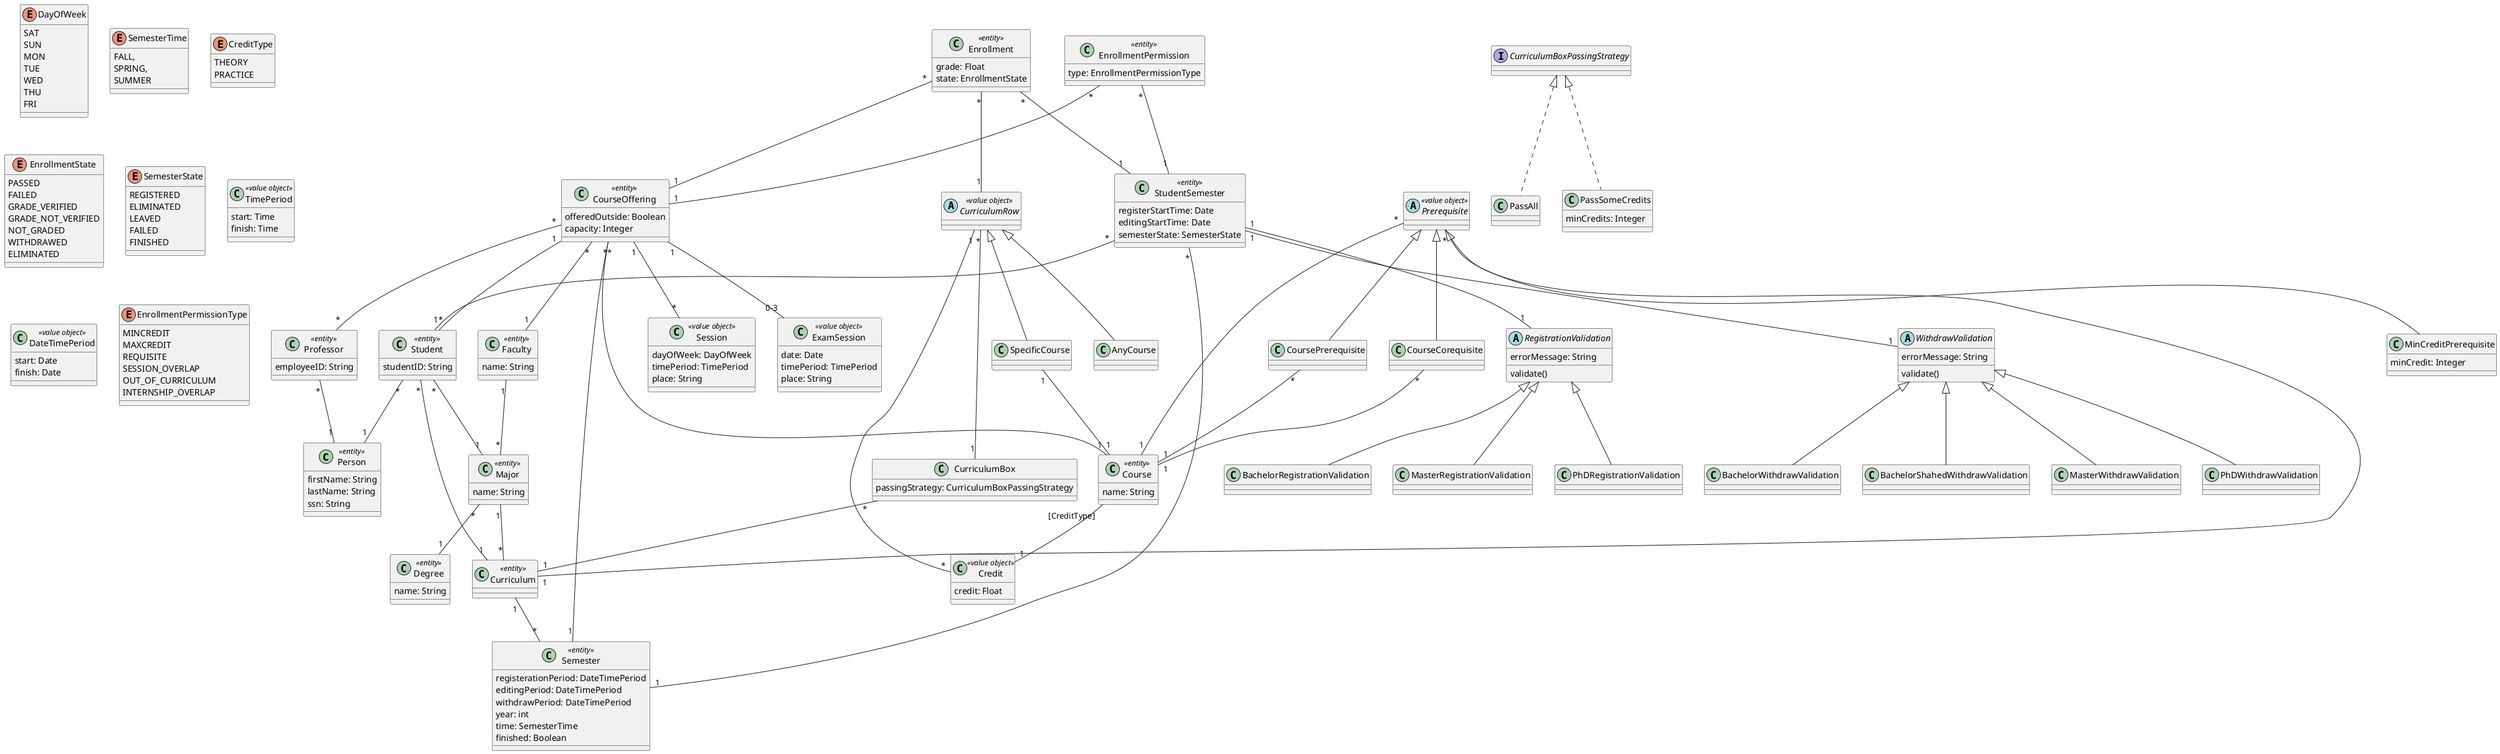 @startuml boostan

class Person << entity >> {
    firstName: String
    lastName: String
    ssn: String
}

class Student << entity >> {
    studentID: String
}
Student "*" -- "1" Person
Student "*" -- "1" Major
Student "*" -- "1" Curriculum

class Professor << entity >> {
    employeeID: String
}
Professor "*" -- "1" Person

class Major << entity >> {
    name: String
}
Major "*" -- "1" Degree
Major "1" -- "*" Curriculum

class Degree << entity >> {
    name: String
}

class Curriculum << entity >> {
}
Curriculum "1" -- "*" Semester

class Course << entity >> {
    name: String
}
Course "[CreditType]" -- "1" Credit

enum DayOfWeek {
    SAT
    SUN
    MON
    TUE
    WED
    THU
    FRI
}

class Faculty << entity >> {
    name: String
}
Faculty "1" -- "*" Major

class Session << value object >> {
    dayOfWeek: DayOfWeek
    timePeriod: TimePeriod
    place: String
}

class ExamSession << value object >> {
    date: Date
    timePeriod: TimePeriod
    place: String
}

class CourseOffering << entity >> {
    offeredOutside: Boolean
    capacity: Integer
}

CourseOffering "1" -- "0-3" ExamSession
CourseOffering "*" -- "1" Faculty
CourseOffering "1" -- "*" Session
CourseOffering "*" -- "*" Professor
CourseOffering "*" -- "1" Course
CourseOffering "*" -- "1" Semester
CourseOffering "1" -- "*" Student

class Semester << entity >> {
    registerationPeriod: DateTimePeriod
    editingPeriod: DateTimePeriod
    withdrawPeriod: DateTimePeriod
    year: int
    time: SemesterTime
    finished: Boolean
}

enum SemesterTime {
    FALL,
    SPRING,
    SUMMER
}

interface CurriculumBoxPassingStrategy {
}

CurriculumBoxPassingStrategy <|.. PassAll
class PassAll {
}

CurriculumBoxPassingStrategy <|.. PassSomeCredits
class PassSomeCredits {
    minCredits: Integer
}

class CurriculumBox {
    passingStrategy: CurriculumBoxPassingStrategy
}

CurriculumBox "*" -- "1" Curriculum
CurriculumRow "*" -- "1" CurriculumBox

abstract class CurriculumRow << value object >> {
}

CurriculumRow "1" -- "*" Credit

CurriculumRow <|-- SpecificCourse
class SpecificCourse {
}

SpecificCourse "1" -- "1" Course

CurriculumRow <|-- AnyCourse
class AnyCourse {
}

class Credit << value object >> {
    credit: Float
}

enum CreditType {
    THEORY
    PRACTICE
}

abstract class Prerequisite << value object >> {
}

Prerequisite "*" -- "1" Curriculum
Prerequisite "*" -- "1" Course

Prerequisite <|-- CoursePrerequisite
class CoursePrerequisite {
}
CoursePrerequisite "*" -- "1" Course

Prerequisite <|-- CourseCorequisite
class CourseCorequisite {
}

CourseCorequisite "*" -- "1" Course

Prerequisite <|-- MinCreditPrerequisite
class MinCreditPrerequisite {
    minCredit: Integer
}

class Enrollment << entity >> {
    grade: Float
    state: EnrollmentState
}

enum EnrollmentState {
    PASSED
    FAILED
    GRADE_VERIFIED
    GRADE_NOT_VERIFIED
    NOT_GRADED
    WITHDRAWED
    ELIMINATED
}

Enrollment "*" -- "1" CourseOffering
Enrollment "*" -- "1" CurriculumRow
Enrollment "*" -- "1" StudentSemester

class StudentSemester << entity >> {
    registerStartTime: Date
    editingStartTime: Date
    semesterState: SemesterState
}
StudentSemester "*" -- "1" Semester
StudentSemester "*" -- "1" Student
StudentSemester "1" -- "1" RegistrationValidation
StudentSemester "1" -- "1" WithdrawValidation

enum SemesterState {
    REGISTERED
    ELIMINATED
    LEAVED
    FAILED
    FINISHED
}

class TimePeriod << value object >> {
    start: Time
    finish: Time
}

class DateTimePeriod << value object >> {
    start: Date
    finish: Date
}

class EnrollmentPermission << entity >> {
    type: EnrollmentPermissionType
}
EnrollmentPermission "*" -- "1" CourseOffering
EnrollmentPermission "*" -- "1" StudentSemester

enum EnrollmentPermissionType {
    MINCREDIT
    MAXCREDIT
    REQUISITE
    SESSION_OVERLAP
    OUT_OF_CURRICULUM
    INTERNSHIP_OVERLAP
}

abstract class RegistrationValidation {
    errorMessage: String
    validate()
}

RegistrationValidation <|-- BachelorRegistrationValidation
RegistrationValidation <|-- MasterRegistrationValidation
RegistrationValidation <|-- PhDRegistrationValidation

abstract class WithdrawValidation {
    errorMessage: String
    validate()
}
WithdrawValidation <|-- BachelorWithdrawValidation
WithdrawValidation <|-- BachelorShahedWithdrawValidation
WithdrawValidation <|-- MasterWithdrawValidation
WithdrawValidation <|-- PhDWithdrawValidation

@enduml